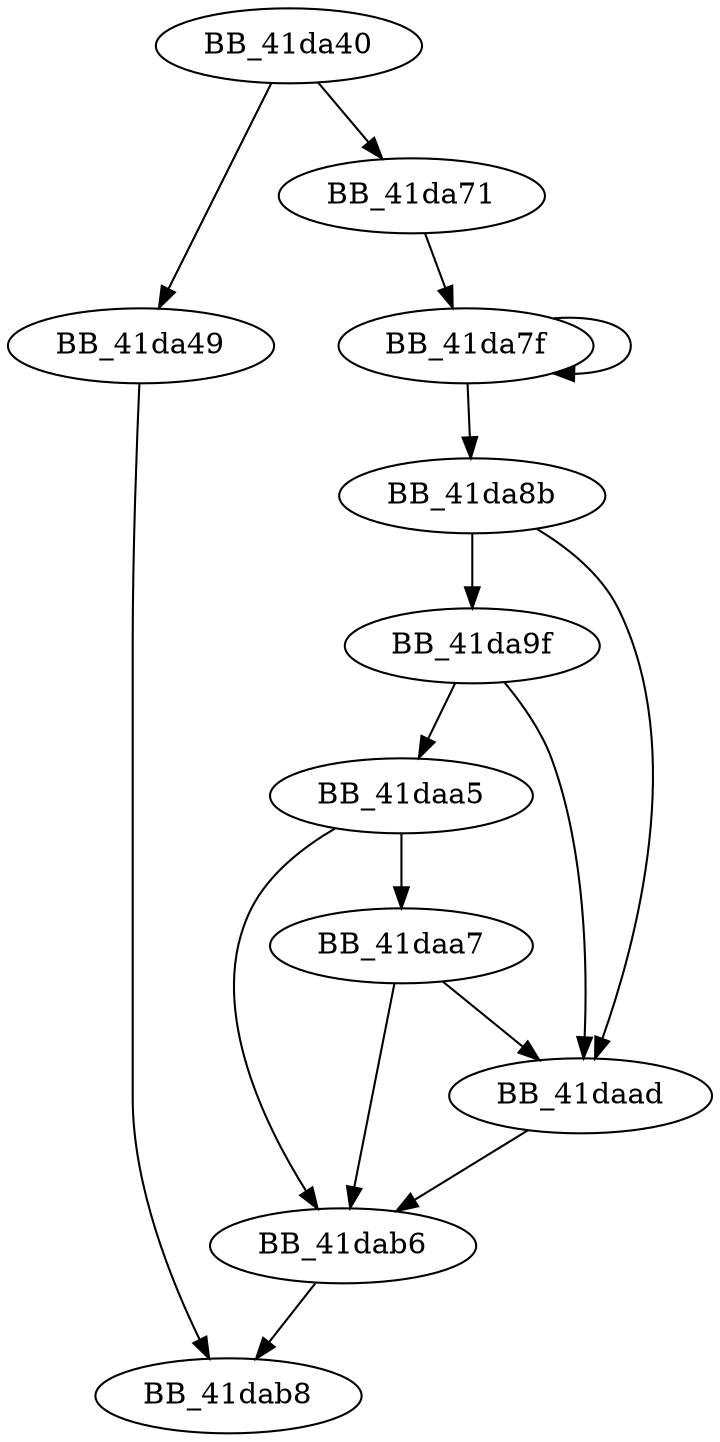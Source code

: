 DiGraph __aulldvrm{
BB_41da40->BB_41da49
BB_41da40->BB_41da71
BB_41da49->BB_41dab8
BB_41da71->BB_41da7f
BB_41da7f->BB_41da7f
BB_41da7f->BB_41da8b
BB_41da8b->BB_41da9f
BB_41da8b->BB_41daad
BB_41da9f->BB_41daa5
BB_41da9f->BB_41daad
BB_41daa5->BB_41daa7
BB_41daa5->BB_41dab6
BB_41daa7->BB_41daad
BB_41daa7->BB_41dab6
BB_41daad->BB_41dab6
BB_41dab6->BB_41dab8
}
